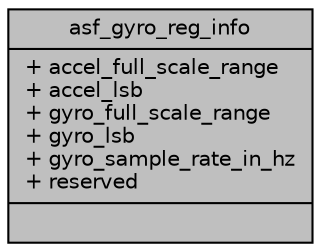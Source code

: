 digraph "asf_gyro_reg_info"
{
 // INTERACTIVE_SVG=YES
 // LATEX_PDF_SIZE
  bgcolor="transparent";
  edge [fontname="Helvetica",fontsize="10",labelfontname="Helvetica",labelfontsize="10"];
  node [fontname="Helvetica",fontsize="10",shape=record];
  Node1 [label="{asf_gyro_reg_info\n|+ accel_full_scale_range\l+ accel_lsb\l+ gyro_full_scale_range\l+ gyro_lsb\l+ gyro_sample_rate_in_hz\l+ reserved\l|}",height=0.2,width=0.4,color="black", fillcolor="grey75", style="filled", fontcolor="black",tooltip="Gyro register configuration."];
}

